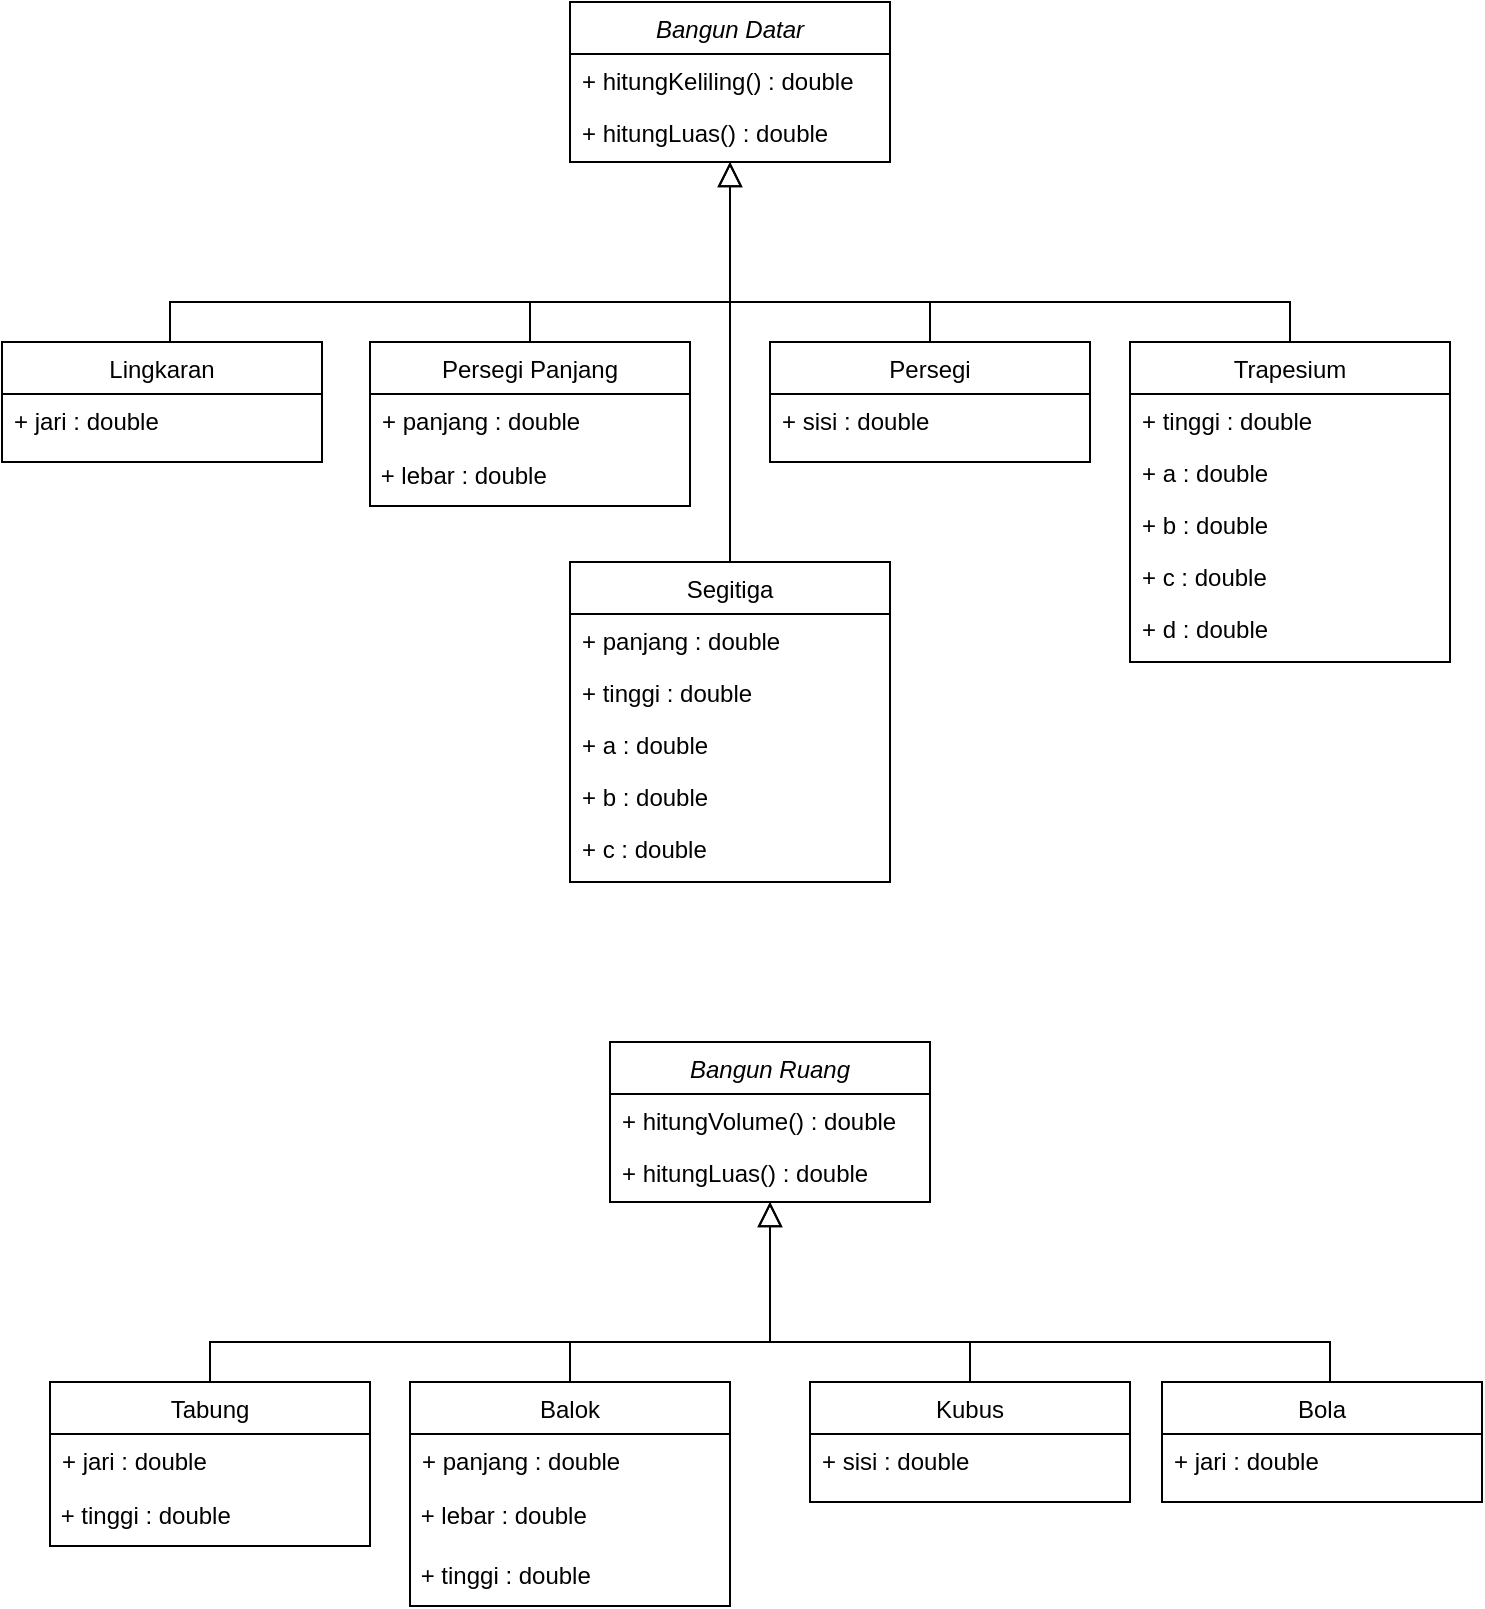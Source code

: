 <mxfile version="21.1.8" type="device">
  <diagram id="C5RBs43oDa-KdzZeNtuy" name="Page-1">
    <mxGraphModel dx="1050" dy="573" grid="1" gridSize="10" guides="1" tooltips="1" connect="1" arrows="1" fold="1" page="1" pageScale="1" pageWidth="827" pageHeight="1169" math="0" shadow="0">
      <root>
        <mxCell id="WIyWlLk6GJQsqaUBKTNV-0" />
        <mxCell id="WIyWlLk6GJQsqaUBKTNV-1" parent="WIyWlLk6GJQsqaUBKTNV-0" />
        <mxCell id="zkfFHV4jXpPFQw0GAbJ--0" value="Bangun Datar" style="swimlane;fontStyle=2;align=center;verticalAlign=top;childLayout=stackLayout;horizontal=1;startSize=26;horizontalStack=0;resizeParent=1;resizeLast=0;collapsible=1;marginBottom=0;rounded=0;shadow=0;strokeWidth=1;" parent="WIyWlLk6GJQsqaUBKTNV-1" vertex="1">
          <mxGeometry x="294" y="50" width="160" height="80" as="geometry">
            <mxRectangle x="230" y="140" width="160" height="26" as="alternateBounds" />
          </mxGeometry>
        </mxCell>
        <mxCell id="zkfFHV4jXpPFQw0GAbJ--1" value="+ hitungKeliling() : double" style="text;align=left;verticalAlign=top;spacingLeft=4;spacingRight=4;overflow=hidden;rotatable=0;points=[[0,0.5],[1,0.5]];portConstraint=eastwest;" parent="zkfFHV4jXpPFQw0GAbJ--0" vertex="1">
          <mxGeometry y="26" width="160" height="26" as="geometry" />
        </mxCell>
        <mxCell id="zkfFHV4jXpPFQw0GAbJ--2" value="+ hitungLuas() : double" style="text;align=left;verticalAlign=top;spacingLeft=4;spacingRight=4;overflow=hidden;rotatable=0;points=[[0,0.5],[1,0.5]];portConstraint=eastwest;rounded=0;shadow=0;html=0;" parent="zkfFHV4jXpPFQw0GAbJ--0" vertex="1">
          <mxGeometry y="52" width="160" height="26" as="geometry" />
        </mxCell>
        <mxCell id="zkfFHV4jXpPFQw0GAbJ--6" value="Lingkaran" style="swimlane;fontStyle=0;align=center;verticalAlign=top;childLayout=stackLayout;horizontal=1;startSize=26;horizontalStack=0;resizeParent=1;resizeLast=0;collapsible=1;marginBottom=0;rounded=0;shadow=0;strokeWidth=1;" parent="WIyWlLk6GJQsqaUBKTNV-1" vertex="1">
          <mxGeometry x="10" y="220" width="160" height="60" as="geometry">
            <mxRectangle x="130" y="380" width="160" height="26" as="alternateBounds" />
          </mxGeometry>
        </mxCell>
        <mxCell id="zkfFHV4jXpPFQw0GAbJ--7" value="+ jari : double " style="text;align=left;verticalAlign=top;spacingLeft=4;spacingRight=4;overflow=hidden;rotatable=0;points=[[0,0.5],[1,0.5]];portConstraint=eastwest;" parent="zkfFHV4jXpPFQw0GAbJ--6" vertex="1">
          <mxGeometry y="26" width="160" height="26" as="geometry" />
        </mxCell>
        <mxCell id="zkfFHV4jXpPFQw0GAbJ--12" value="" style="endArrow=block;endSize=10;endFill=0;shadow=0;strokeWidth=1;rounded=0;edgeStyle=elbowEdgeStyle;elbow=vertical;" parent="WIyWlLk6GJQsqaUBKTNV-1" target="zkfFHV4jXpPFQw0GAbJ--0" edge="1">
          <mxGeometry width="160" relative="1" as="geometry">
            <mxPoint x="94" y="220" as="sourcePoint" />
            <mxPoint x="194" y="213" as="targetPoint" />
            <Array as="points">
              <mxPoint x="374" y="200" />
            </Array>
          </mxGeometry>
        </mxCell>
        <mxCell id="zkfFHV4jXpPFQw0GAbJ--13" value="Persegi Panjang" style="swimlane;fontStyle=0;align=center;verticalAlign=top;childLayout=stackLayout;horizontal=1;startSize=26;horizontalStack=0;resizeParent=1;resizeLast=0;collapsible=1;marginBottom=0;rounded=0;shadow=0;strokeWidth=1;" parent="WIyWlLk6GJQsqaUBKTNV-1" vertex="1">
          <mxGeometry x="194" y="220" width="160" height="82" as="geometry">
            <mxRectangle x="340" y="380" width="170" height="26" as="alternateBounds" />
          </mxGeometry>
        </mxCell>
        <mxCell id="zkfFHV4jXpPFQw0GAbJ--14" value="+ panjang : double" style="text;align=left;verticalAlign=top;spacingLeft=4;spacingRight=4;overflow=hidden;rotatable=0;points=[[0,0.5],[1,0.5]];portConstraint=eastwest;" parent="zkfFHV4jXpPFQw0GAbJ--13" vertex="1">
          <mxGeometry y="26" width="160" height="26" as="geometry" />
        </mxCell>
        <mxCell id="jHE7IOHow9lk-sTPdQNx-1" value="&amp;nbsp;+ lebar : double" style="text;html=1;align=left;verticalAlign=middle;resizable=0;points=[];autosize=1;strokeColor=none;fillColor=none;" vertex="1" parent="zkfFHV4jXpPFQw0GAbJ--13">
          <mxGeometry y="52" width="160" height="30" as="geometry" />
        </mxCell>
        <mxCell id="zkfFHV4jXpPFQw0GAbJ--16" value="" style="endArrow=block;endSize=10;endFill=0;shadow=0;strokeWidth=1;rounded=0;edgeStyle=elbowEdgeStyle;elbow=vertical;" parent="WIyWlLk6GJQsqaUBKTNV-1" source="zkfFHV4jXpPFQw0GAbJ--13" target="zkfFHV4jXpPFQw0GAbJ--0" edge="1">
          <mxGeometry width="160" relative="1" as="geometry">
            <mxPoint x="204" y="383" as="sourcePoint" />
            <mxPoint x="304" y="281" as="targetPoint" />
            <Array as="points">
              <mxPoint x="374" y="200" />
            </Array>
          </mxGeometry>
        </mxCell>
        <mxCell id="zkfFHV4jXpPFQw0GAbJ--17" value="Segitiga" style="swimlane;fontStyle=0;align=center;verticalAlign=top;childLayout=stackLayout;horizontal=1;startSize=26;horizontalStack=0;resizeParent=1;resizeLast=0;collapsible=1;marginBottom=0;rounded=0;shadow=0;strokeWidth=1;" parent="WIyWlLk6GJQsqaUBKTNV-1" vertex="1">
          <mxGeometry x="294" y="330" width="160" height="160" as="geometry">
            <mxRectangle x="550" y="140" width="160" height="26" as="alternateBounds" />
          </mxGeometry>
        </mxCell>
        <mxCell id="zkfFHV4jXpPFQw0GAbJ--18" value="+ panjang : double" style="text;align=left;verticalAlign=top;spacingLeft=4;spacingRight=4;overflow=hidden;rotatable=0;points=[[0,0.5],[1,0.5]];portConstraint=eastwest;" parent="zkfFHV4jXpPFQw0GAbJ--17" vertex="1">
          <mxGeometry y="26" width="160" height="26" as="geometry" />
        </mxCell>
        <mxCell id="zkfFHV4jXpPFQw0GAbJ--19" value="+ tinggi : double" style="text;align=left;verticalAlign=top;spacingLeft=4;spacingRight=4;overflow=hidden;rotatable=0;points=[[0,0.5],[1,0.5]];portConstraint=eastwest;rounded=0;shadow=0;html=0;" parent="zkfFHV4jXpPFQw0GAbJ--17" vertex="1">
          <mxGeometry y="52" width="160" height="26" as="geometry" />
        </mxCell>
        <mxCell id="zkfFHV4jXpPFQw0GAbJ--20" value="+ a : double" style="text;align=left;verticalAlign=top;spacingLeft=4;spacingRight=4;overflow=hidden;rotatable=0;points=[[0,0.5],[1,0.5]];portConstraint=eastwest;rounded=0;shadow=0;html=0;" parent="zkfFHV4jXpPFQw0GAbJ--17" vertex="1">
          <mxGeometry y="78" width="160" height="26" as="geometry" />
        </mxCell>
        <mxCell id="zkfFHV4jXpPFQw0GAbJ--21" value="+ b : double" style="text;align=left;verticalAlign=top;spacingLeft=4;spacingRight=4;overflow=hidden;rotatable=0;points=[[0,0.5],[1,0.5]];portConstraint=eastwest;rounded=0;shadow=0;html=0;" parent="zkfFHV4jXpPFQw0GAbJ--17" vertex="1">
          <mxGeometry y="104" width="160" height="26" as="geometry" />
        </mxCell>
        <mxCell id="zkfFHV4jXpPFQw0GAbJ--22" value="+ c : double" style="text;align=left;verticalAlign=top;spacingLeft=4;spacingRight=4;overflow=hidden;rotatable=0;points=[[0,0.5],[1,0.5]];portConstraint=eastwest;rounded=0;shadow=0;html=0;" parent="zkfFHV4jXpPFQw0GAbJ--17" vertex="1">
          <mxGeometry y="130" width="160" height="26" as="geometry" />
        </mxCell>
        <mxCell id="jHE7IOHow9lk-sTPdQNx-3" value="Persegi" style="swimlane;fontStyle=0;align=center;verticalAlign=top;childLayout=stackLayout;horizontal=1;startSize=26;horizontalStack=0;resizeParent=1;resizeLast=0;collapsible=1;marginBottom=0;rounded=0;shadow=0;strokeWidth=1;" vertex="1" parent="WIyWlLk6GJQsqaUBKTNV-1">
          <mxGeometry x="394" y="220" width="160" height="60" as="geometry">
            <mxRectangle x="550" y="140" width="160" height="26" as="alternateBounds" />
          </mxGeometry>
        </mxCell>
        <mxCell id="jHE7IOHow9lk-sTPdQNx-4" value="+ sisi : double" style="text;align=left;verticalAlign=top;spacingLeft=4;spacingRight=4;overflow=hidden;rotatable=0;points=[[0,0.5],[1,0.5]];portConstraint=eastwest;" vertex="1" parent="jHE7IOHow9lk-sTPdQNx-3">
          <mxGeometry y="26" width="160" height="26" as="geometry" />
        </mxCell>
        <mxCell id="jHE7IOHow9lk-sTPdQNx-10" value="" style="endArrow=none;html=1;rounded=0;entryX=0.5;entryY=0;entryDx=0;entryDy=0;" edge="1" parent="WIyWlLk6GJQsqaUBKTNV-1" target="zkfFHV4jXpPFQw0GAbJ--17">
          <mxGeometry width="50" height="50" relative="1" as="geometry">
            <mxPoint x="374" y="200" as="sourcePoint" />
            <mxPoint x="434" y="280" as="targetPoint" />
            <Array as="points">
              <mxPoint x="374" y="200" />
            </Array>
          </mxGeometry>
        </mxCell>
        <mxCell id="jHE7IOHow9lk-sTPdQNx-11" value="" style="endArrow=none;html=1;rounded=0;exitX=0.5;exitY=0;exitDx=0;exitDy=0;" edge="1" parent="WIyWlLk6GJQsqaUBKTNV-1" source="jHE7IOHow9lk-sTPdQNx-3">
          <mxGeometry width="50" height="50" relative="1" as="geometry">
            <mxPoint x="634" y="200" as="sourcePoint" />
            <mxPoint x="374" y="200" as="targetPoint" />
            <Array as="points">
              <mxPoint x="474" y="200" />
            </Array>
          </mxGeometry>
        </mxCell>
        <mxCell id="jHE7IOHow9lk-sTPdQNx-12" value="Trapesium" style="swimlane;fontStyle=0;align=center;verticalAlign=top;childLayout=stackLayout;horizontal=1;startSize=26;horizontalStack=0;resizeParent=1;resizeLast=0;collapsible=1;marginBottom=0;rounded=0;shadow=0;strokeWidth=1;" vertex="1" parent="WIyWlLk6GJQsqaUBKTNV-1">
          <mxGeometry x="574" y="220" width="160" height="160" as="geometry">
            <mxRectangle x="550" y="140" width="160" height="26" as="alternateBounds" />
          </mxGeometry>
        </mxCell>
        <mxCell id="jHE7IOHow9lk-sTPdQNx-14" value="+ tinggi : double" style="text;align=left;verticalAlign=top;spacingLeft=4;spacingRight=4;overflow=hidden;rotatable=0;points=[[0,0.5],[1,0.5]];portConstraint=eastwest;rounded=0;shadow=0;html=0;" vertex="1" parent="jHE7IOHow9lk-sTPdQNx-12">
          <mxGeometry y="26" width="160" height="26" as="geometry" />
        </mxCell>
        <mxCell id="jHE7IOHow9lk-sTPdQNx-15" value="+ a : double" style="text;align=left;verticalAlign=top;spacingLeft=4;spacingRight=4;overflow=hidden;rotatable=0;points=[[0,0.5],[1,0.5]];portConstraint=eastwest;rounded=0;shadow=0;html=0;" vertex="1" parent="jHE7IOHow9lk-sTPdQNx-12">
          <mxGeometry y="52" width="160" height="26" as="geometry" />
        </mxCell>
        <mxCell id="jHE7IOHow9lk-sTPdQNx-16" value="+ b : double" style="text;align=left;verticalAlign=top;spacingLeft=4;spacingRight=4;overflow=hidden;rotatable=0;points=[[0,0.5],[1,0.5]];portConstraint=eastwest;rounded=0;shadow=0;html=0;" vertex="1" parent="jHE7IOHow9lk-sTPdQNx-12">
          <mxGeometry y="78" width="160" height="26" as="geometry" />
        </mxCell>
        <mxCell id="jHE7IOHow9lk-sTPdQNx-17" value="+ c : double" style="text;align=left;verticalAlign=top;spacingLeft=4;spacingRight=4;overflow=hidden;rotatable=0;points=[[0,0.5],[1,0.5]];portConstraint=eastwest;rounded=0;shadow=0;html=0;" vertex="1" parent="jHE7IOHow9lk-sTPdQNx-12">
          <mxGeometry y="104" width="160" height="26" as="geometry" />
        </mxCell>
        <mxCell id="jHE7IOHow9lk-sTPdQNx-13" value="+ d : double" style="text;align=left;verticalAlign=top;spacingLeft=4;spacingRight=4;overflow=hidden;rotatable=0;points=[[0,0.5],[1,0.5]];portConstraint=eastwest;" vertex="1" parent="jHE7IOHow9lk-sTPdQNx-12">
          <mxGeometry y="130" width="160" height="26" as="geometry" />
        </mxCell>
        <mxCell id="jHE7IOHow9lk-sTPdQNx-18" value="" style="endArrow=none;html=1;rounded=0;entryX=0.5;entryY=0;entryDx=0;entryDy=0;" edge="1" parent="WIyWlLk6GJQsqaUBKTNV-1" target="jHE7IOHow9lk-sTPdQNx-12">
          <mxGeometry width="50" height="50" relative="1" as="geometry">
            <mxPoint x="370" y="200" as="sourcePoint" />
            <mxPoint x="440" y="270" as="targetPoint" />
            <Array as="points">
              <mxPoint x="654" y="200" />
            </Array>
          </mxGeometry>
        </mxCell>
        <mxCell id="jHE7IOHow9lk-sTPdQNx-40" value="Bangun Ruang" style="swimlane;fontStyle=2;align=center;verticalAlign=top;childLayout=stackLayout;horizontal=1;startSize=26;horizontalStack=0;resizeParent=1;resizeLast=0;collapsible=1;marginBottom=0;rounded=0;shadow=0;strokeWidth=1;" vertex="1" parent="WIyWlLk6GJQsqaUBKTNV-1">
          <mxGeometry x="314" y="570" width="160" height="80" as="geometry">
            <mxRectangle x="230" y="140" width="160" height="26" as="alternateBounds" />
          </mxGeometry>
        </mxCell>
        <mxCell id="jHE7IOHow9lk-sTPdQNx-41" value="+ hitungVolume() : double" style="text;align=left;verticalAlign=top;spacingLeft=4;spacingRight=4;overflow=hidden;rotatable=0;points=[[0,0.5],[1,0.5]];portConstraint=eastwest;" vertex="1" parent="jHE7IOHow9lk-sTPdQNx-40">
          <mxGeometry y="26" width="160" height="26" as="geometry" />
        </mxCell>
        <mxCell id="jHE7IOHow9lk-sTPdQNx-42" value="+ hitungLuas() : double" style="text;align=left;verticalAlign=top;spacingLeft=4;spacingRight=4;overflow=hidden;rotatable=0;points=[[0,0.5],[1,0.5]];portConstraint=eastwest;rounded=0;shadow=0;html=0;" vertex="1" parent="jHE7IOHow9lk-sTPdQNx-40">
          <mxGeometry y="52" width="160" height="26" as="geometry" />
        </mxCell>
        <mxCell id="jHE7IOHow9lk-sTPdQNx-43" value="" style="endArrow=block;endSize=10;endFill=0;shadow=0;strokeWidth=1;rounded=0;edgeStyle=elbowEdgeStyle;elbow=vertical;" edge="1" parent="WIyWlLk6GJQsqaUBKTNV-1" target="jHE7IOHow9lk-sTPdQNx-40">
          <mxGeometry width="160" relative="1" as="geometry">
            <mxPoint x="114" y="740" as="sourcePoint" />
            <mxPoint x="214" y="733" as="targetPoint" />
            <Array as="points">
              <mxPoint x="394" y="720" />
            </Array>
          </mxGeometry>
        </mxCell>
        <mxCell id="jHE7IOHow9lk-sTPdQNx-44" value="Balok" style="swimlane;fontStyle=0;align=center;verticalAlign=top;childLayout=stackLayout;horizontal=1;startSize=26;horizontalStack=0;resizeParent=1;resizeLast=0;collapsible=1;marginBottom=0;rounded=0;shadow=0;strokeWidth=1;" vertex="1" parent="WIyWlLk6GJQsqaUBKTNV-1">
          <mxGeometry x="214" y="740" width="160" height="112" as="geometry">
            <mxRectangle x="340" y="380" width="170" height="26" as="alternateBounds" />
          </mxGeometry>
        </mxCell>
        <mxCell id="jHE7IOHow9lk-sTPdQNx-45" value="+ panjang : double" style="text;align=left;verticalAlign=top;spacingLeft=4;spacingRight=4;overflow=hidden;rotatable=0;points=[[0,0.5],[1,0.5]];portConstraint=eastwest;" vertex="1" parent="jHE7IOHow9lk-sTPdQNx-44">
          <mxGeometry y="26" width="160" height="26" as="geometry" />
        </mxCell>
        <mxCell id="jHE7IOHow9lk-sTPdQNx-46" value="&amp;nbsp;+ lebar : double" style="text;html=1;align=left;verticalAlign=middle;resizable=0;points=[];autosize=1;strokeColor=none;fillColor=none;" vertex="1" parent="jHE7IOHow9lk-sTPdQNx-44">
          <mxGeometry y="52" width="160" height="30" as="geometry" />
        </mxCell>
        <mxCell id="jHE7IOHow9lk-sTPdQNx-59" value="&amp;nbsp;+ tinggi : double" style="text;html=1;align=left;verticalAlign=middle;resizable=0;points=[];autosize=1;strokeColor=none;fillColor=none;" vertex="1" parent="jHE7IOHow9lk-sTPdQNx-44">
          <mxGeometry y="82" width="160" height="30" as="geometry" />
        </mxCell>
        <mxCell id="jHE7IOHow9lk-sTPdQNx-47" value="" style="endArrow=block;endSize=10;endFill=0;shadow=0;strokeWidth=1;rounded=0;edgeStyle=elbowEdgeStyle;elbow=vertical;" edge="1" parent="WIyWlLk6GJQsqaUBKTNV-1" source="jHE7IOHow9lk-sTPdQNx-44" target="jHE7IOHow9lk-sTPdQNx-40">
          <mxGeometry width="160" relative="1" as="geometry">
            <mxPoint x="224" y="903" as="sourcePoint" />
            <mxPoint x="324" y="801" as="targetPoint" />
            <Array as="points">
              <mxPoint x="394" y="720" />
            </Array>
          </mxGeometry>
        </mxCell>
        <mxCell id="jHE7IOHow9lk-sTPdQNx-54" value="Kubus" style="swimlane;fontStyle=0;align=center;verticalAlign=top;childLayout=stackLayout;horizontal=1;startSize=26;horizontalStack=0;resizeParent=1;resizeLast=0;collapsible=1;marginBottom=0;rounded=0;shadow=0;strokeWidth=1;" vertex="1" parent="WIyWlLk6GJQsqaUBKTNV-1">
          <mxGeometry x="414" y="740" width="160" height="60" as="geometry">
            <mxRectangle x="550" y="140" width="160" height="26" as="alternateBounds" />
          </mxGeometry>
        </mxCell>
        <mxCell id="jHE7IOHow9lk-sTPdQNx-55" value="+ sisi : double" style="text;align=left;verticalAlign=top;spacingLeft=4;spacingRight=4;overflow=hidden;rotatable=0;points=[[0,0.5],[1,0.5]];portConstraint=eastwest;" vertex="1" parent="jHE7IOHow9lk-sTPdQNx-54">
          <mxGeometry y="26" width="160" height="26" as="geometry" />
        </mxCell>
        <mxCell id="jHE7IOHow9lk-sTPdQNx-57" value="" style="endArrow=none;html=1;rounded=0;exitX=0.5;exitY=0;exitDx=0;exitDy=0;" edge="1" parent="WIyWlLk6GJQsqaUBKTNV-1" source="jHE7IOHow9lk-sTPdQNx-54">
          <mxGeometry width="50" height="50" relative="1" as="geometry">
            <mxPoint x="654" y="720" as="sourcePoint" />
            <mxPoint x="394" y="720" as="targetPoint" />
            <Array as="points">
              <mxPoint x="494" y="720" />
            </Array>
          </mxGeometry>
        </mxCell>
        <mxCell id="jHE7IOHow9lk-sTPdQNx-58" value="" style="endArrow=none;html=1;rounded=0;entryX=0.5;entryY=0;entryDx=0;entryDy=0;" edge="1" parent="WIyWlLk6GJQsqaUBKTNV-1">
          <mxGeometry width="50" height="50" relative="1" as="geometry">
            <mxPoint x="390" y="720" as="sourcePoint" />
            <mxPoint x="674" y="740" as="targetPoint" />
            <Array as="points">
              <mxPoint x="674" y="720" />
            </Array>
          </mxGeometry>
        </mxCell>
        <mxCell id="jHE7IOHow9lk-sTPdQNx-60" value="Tabung" style="swimlane;fontStyle=0;align=center;verticalAlign=top;childLayout=stackLayout;horizontal=1;startSize=26;horizontalStack=0;resizeParent=1;resizeLast=0;collapsible=1;marginBottom=0;rounded=0;shadow=0;strokeWidth=1;" vertex="1" parent="WIyWlLk6GJQsqaUBKTNV-1">
          <mxGeometry x="34" y="740" width="160" height="82" as="geometry">
            <mxRectangle x="340" y="380" width="170" height="26" as="alternateBounds" />
          </mxGeometry>
        </mxCell>
        <mxCell id="jHE7IOHow9lk-sTPdQNx-61" value="+ jari : double" style="text;align=left;verticalAlign=top;spacingLeft=4;spacingRight=4;overflow=hidden;rotatable=0;points=[[0,0.5],[1,0.5]];portConstraint=eastwest;" vertex="1" parent="jHE7IOHow9lk-sTPdQNx-60">
          <mxGeometry y="26" width="160" height="26" as="geometry" />
        </mxCell>
        <mxCell id="jHE7IOHow9lk-sTPdQNx-62" value="&amp;nbsp;+ tinggi : double" style="text;html=1;align=left;verticalAlign=middle;resizable=0;points=[];autosize=1;strokeColor=none;fillColor=none;" vertex="1" parent="jHE7IOHow9lk-sTPdQNx-60">
          <mxGeometry y="52" width="160" height="30" as="geometry" />
        </mxCell>
        <mxCell id="jHE7IOHow9lk-sTPdQNx-64" value="Bola" style="swimlane;fontStyle=0;align=center;verticalAlign=top;childLayout=stackLayout;horizontal=1;startSize=26;horizontalStack=0;resizeParent=1;resizeLast=0;collapsible=1;marginBottom=0;rounded=0;shadow=0;strokeWidth=1;" vertex="1" parent="WIyWlLk6GJQsqaUBKTNV-1">
          <mxGeometry x="590" y="740" width="160" height="60" as="geometry">
            <mxRectangle x="550" y="140" width="160" height="26" as="alternateBounds" />
          </mxGeometry>
        </mxCell>
        <mxCell id="jHE7IOHow9lk-sTPdQNx-65" value="+ jari : double" style="text;align=left;verticalAlign=top;spacingLeft=4;spacingRight=4;overflow=hidden;rotatable=0;points=[[0,0.5],[1,0.5]];portConstraint=eastwest;" vertex="1" parent="jHE7IOHow9lk-sTPdQNx-64">
          <mxGeometry y="26" width="160" height="26" as="geometry" />
        </mxCell>
      </root>
    </mxGraphModel>
  </diagram>
</mxfile>
